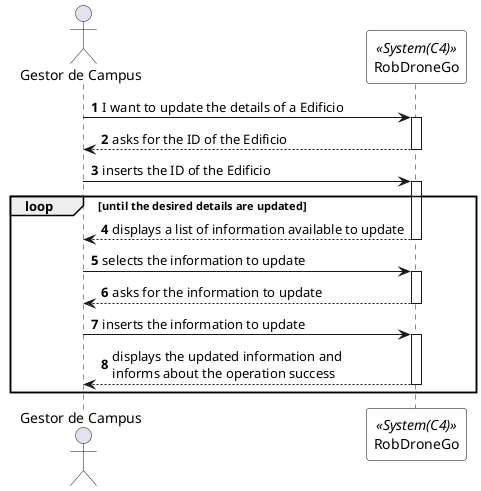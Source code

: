 @startuml updateEdificioSSD
autonumber

skinparam sequence {
ParticipantBorderColor black
ParticipantBackgroundColor white
}

actor "Gestor de Campus" as GC
participant RobDroneGo as system <<System(C4)>>


GC -> system: I want to update the details of a Edificio
activate system

system --> GC: asks for the ID of the Edificio
deactivate system

GC -> system: inserts the ID of the Edificio
activate system

loop until the desired details are updated

system --> GC: displays a list of information available to update
deactivate system

GC -> system: selects the information to update
activate system

system --> GC: asks for the information to update
deactivate system

GC -> system: inserts the information to update
activate system

system --> GC: displays the updated information and \ninforms about the operation success
deactivate system

end loop

deactivate system
deactivate GC

@enduml
  